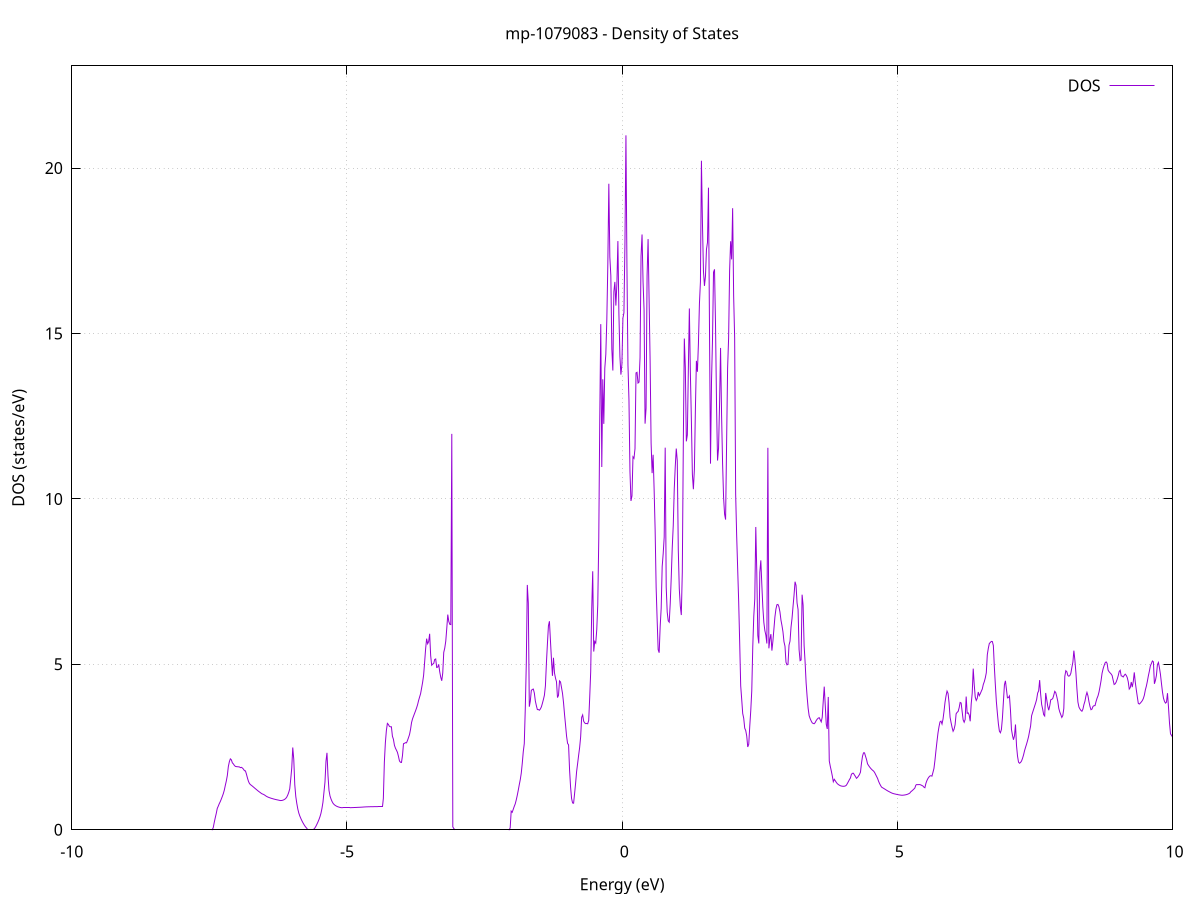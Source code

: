 set title 'mp-1079083 - Density of States'
set xlabel 'Energy (eV)'
set ylabel 'DOS (states/eV)'
set grid
set xrange [-10:10]
set yrange [0:23.088]
set xzeroaxis lt -1
set terminal png size 800,600
set output 'mp-1079083_dos_gnuplot.png'
plot '-' using 1:2 with lines title 'DOS'
-9.112600 0.000000
-9.094300 0.000000
-9.076000 0.000000
-9.057700 0.000000
-9.039500 0.000000
-9.021200 0.000000
-9.002900 0.000000
-8.984600 0.000000
-8.966300 0.000000
-8.948000 0.000000
-8.929700 0.000000
-8.911400 0.000000
-8.893100 0.000000
-8.874800 0.000000
-8.856600 0.000000
-8.838300 0.000000
-8.820000 0.000000
-8.801700 0.000000
-8.783400 0.000000
-8.765100 0.000000
-8.746800 0.000000
-8.728500 0.000000
-8.710200 0.000000
-8.691900 0.000000
-8.673700 0.000000
-8.655400 0.000000
-8.637100 0.000000
-8.618800 0.000000
-8.600500 0.000000
-8.582200 0.000000
-8.563900 0.000000
-8.545600 0.000000
-8.527300 0.000000
-8.509000 0.000000
-8.490700 0.000000
-8.472500 0.000000
-8.454200 0.000000
-8.435900 0.000000
-8.417600 0.000000
-8.399300 0.000000
-8.381000 0.000000
-8.362700 0.000000
-8.344400 0.000000
-8.326100 0.000000
-8.307800 0.000000
-8.289600 0.000000
-8.271300 0.000000
-8.253000 0.000000
-8.234700 0.000000
-8.216400 0.000000
-8.198100 0.000000
-8.179800 0.000000
-8.161500 0.000000
-8.143200 0.000000
-8.124900 0.000000
-8.106700 0.000000
-8.088400 0.000000
-8.070100 0.000000
-8.051800 0.000000
-8.033500 0.000000
-8.015200 0.000000
-7.996900 0.000000
-7.978600 0.000000
-7.960300 0.000000
-7.942000 0.000000
-7.923800 0.000000
-7.905500 0.000000
-7.887200 0.000000
-7.868900 0.000000
-7.850600 0.000000
-7.832300 0.000000
-7.814000 0.000000
-7.795700 0.000000
-7.777400 0.000000
-7.759100 0.000000
-7.740900 0.000000
-7.722600 0.000000
-7.704300 0.000000
-7.686000 0.000000
-7.667700 0.000000
-7.649400 0.000000
-7.631100 0.000000
-7.612800 0.000000
-7.594500 0.000000
-7.576200 0.000000
-7.558000 0.000000
-7.539700 0.000000
-7.521400 0.000000
-7.503100 0.000000
-7.484800 0.000000
-7.466500 0.000000
-7.448200 0.000400
-7.429900 0.064700
-7.411600 0.222700
-7.393300 0.363500
-7.375100 0.492700
-7.356800 0.645400
-7.338500 0.714000
-7.320200 0.789600
-7.301900 0.852500
-7.283600 0.926800
-7.265300 1.006400
-7.247000 1.091000
-7.228700 1.198300
-7.210400 1.341800
-7.192200 1.474800
-7.173900 1.640000
-7.155600 1.908600
-7.137300 2.056100
-7.119000 2.143300
-7.100700 2.115000
-7.082400 2.023000
-7.064100 1.991000
-7.045800 1.944800
-7.027500 1.915800
-7.009300 1.908800
-6.991000 1.906000
-6.972700 1.902800
-6.954400 1.898900
-6.936100 1.877500
-6.917800 1.887200
-6.899500 1.866100
-6.881200 1.833000
-6.862900 1.785900
-6.844600 1.779700
-6.826400 1.679800
-6.808100 1.564500
-6.789800 1.462800
-6.771500 1.397600
-6.753200 1.363200
-6.734900 1.341600
-6.716600 1.316100
-6.698300 1.290900
-6.680000 1.264500
-6.661700 1.238700
-6.643500 1.213700
-6.625200 1.187600
-6.606900 1.163200
-6.588600 1.140400
-6.570300 1.118800
-6.552000 1.093500
-6.533700 1.081000
-6.515400 1.067900
-6.497100 1.050600
-6.478800 1.027900
-6.460600 1.008600
-6.442300 0.992900
-6.424000 0.979800
-6.405700 0.968700
-6.387400 0.958300
-6.369100 0.948600
-6.350800 0.939400
-6.332500 0.930800
-6.314200 0.922500
-6.295900 0.914900
-6.277700 0.908000
-6.259400 0.901700
-6.241100 0.895000
-6.222800 0.887600
-6.204500 0.883100
-6.186200 0.885100
-6.167900 0.892500
-6.149600 0.904200
-6.131300 0.921400
-6.113000 0.945800
-6.094800 0.985100
-6.076500 1.047500
-6.058200 1.130000
-6.039900 1.237000
-6.021600 1.535400
-6.003300 1.869100
-5.985000 2.486200
-5.966700 2.129100
-5.948400 1.362800
-5.930100 1.006500
-5.911900 0.799300
-5.893600 0.630500
-5.875300 0.505100
-5.857000 0.416600
-5.838700 0.343900
-5.820400 0.278100
-5.802100 0.218500
-5.783800 0.165100
-5.765500 0.117100
-5.747200 0.076300
-5.729000 0.043000
-5.710700 0.000000
-5.692400 0.000000
-5.674100 0.000000
-5.655800 0.000000
-5.637500 0.000000
-5.619200 0.000000
-5.600900 0.000000
-5.582600 0.055400
-5.564300 0.106100
-5.546100 0.167800
-5.527800 0.233700
-5.509500 0.307200
-5.491200 0.391100
-5.472900 0.495500
-5.454600 0.642800
-5.436300 0.832100
-5.418000 1.137700
-5.399700 1.439000
-5.381400 2.070700
-5.363200 2.325900
-5.344900 1.639300
-5.326600 1.191800
-5.308300 1.022200
-5.290000 0.930800
-5.271700 0.857400
-5.253400 0.801700
-5.235100 0.766400
-5.216800 0.740600
-5.198500 0.721200
-5.180300 0.705500
-5.162000 0.693400
-5.143700 0.683600
-5.125400 0.674700
-5.107100 0.669200
-5.088800 0.666900
-5.070500 0.666800
-5.052200 0.666800
-5.033900 0.666800
-5.015600 0.666800
-4.997400 0.666800
-4.979100 0.666700
-4.960800 0.666700
-4.942500 0.667400
-4.924200 0.668800
-4.905900 0.669900
-4.887600 0.671100
-4.869300 0.672500
-4.851000 0.673900
-4.832700 0.675200
-4.814400 0.676600
-4.796200 0.678000
-4.777900 0.679500
-4.759600 0.681100
-4.741300 0.682800
-4.723000 0.684600
-4.704700 0.686800
-4.686400 0.689200
-4.668100 0.691000
-4.649800 0.692400
-4.631500 0.693700
-4.613300 0.694900
-4.595000 0.695800
-4.576700 0.696600
-4.558400 0.697200
-4.540100 0.697800
-4.521800 0.698300
-4.503500 0.698700
-4.485200 0.699000
-4.466900 0.699100
-4.448600 0.699200
-4.430400 0.699200
-4.412100 0.699200
-4.393800 0.699000
-4.375500 0.699000
-4.357200 0.699000
-4.338900 0.948300
-4.320600 2.044400
-4.302300 2.629800
-4.284000 3.000200
-4.265700 3.215400
-4.247500 3.184400
-4.229200 3.126400
-4.210900 3.112100
-4.192600 3.112700
-4.174300 2.828500
-4.156000 2.736100
-4.137700 2.554400
-4.119400 2.466700
-4.101100 2.406700
-4.082800 2.338800
-4.064600 2.220400
-4.046300 2.080700
-4.028000 2.040700
-4.009700 2.034200
-3.991400 2.242600
-3.973100 2.601100
-3.954800 2.613800
-3.936500 2.633600
-3.918200 2.627500
-3.899900 2.700800
-3.881700 2.786700
-3.863400 2.877500
-3.845100 3.032600
-3.826800 3.238400
-3.808500 3.353700
-3.790200 3.435800
-3.771900 3.516200
-3.753600 3.596400
-3.735300 3.682600
-3.717000 3.780200
-3.698800 3.905400
-3.680500 4.011400
-3.662200 4.113100
-3.643900 4.282400
-3.625600 4.454100
-3.607300 4.670700
-3.589000 5.062500
-3.570700 5.474000
-3.552400 5.776600
-3.534100 5.623500
-3.515900 5.685400
-3.497600 5.923500
-3.479300 5.265400
-3.461000 4.972500
-3.442700 5.007600
-3.424400 5.023900
-3.406100 5.146800
-3.387800 5.162200
-3.369500 4.905300
-3.351200 4.916400
-3.333000 5.000600
-3.314700 4.776500
-3.296400 4.612700
-3.278100 4.503700
-3.259800 4.735900
-3.241500 5.362000
-3.223200 5.492000
-3.204900 5.700200
-3.186600 6.087300
-3.168300 6.503500
-3.150100 6.298800
-3.131800 6.209800
-3.113500 6.202100
-3.095200 11.966000
-3.076900 0.088800
-3.058600 0.036400
-3.040300 0.007000
-3.022000 0.000000
-3.003700 0.000000
-2.985400 0.000000
-2.967200 0.000000
-2.948900 0.000000
-2.930600 0.000000
-2.912300 0.000000
-2.894000 0.000000
-2.875700 0.000000
-2.857400 0.000000
-2.839100 0.000000
-2.820800 0.000000
-2.802500 0.000000
-2.784300 0.000000
-2.766000 0.000000
-2.747700 0.000000
-2.729400 0.000000
-2.711100 0.000000
-2.692800 0.000000
-2.674500 0.000000
-2.656200 0.000000
-2.637900 0.000000
-2.619600 0.000000
-2.601400 0.000000
-2.583100 0.000000
-2.564800 0.000000
-2.546500 0.000000
-2.528200 0.000000
-2.509900 0.000000
-2.491600 0.000000
-2.473300 0.000000
-2.455000 0.000000
-2.436700 0.000000
-2.418500 0.000000
-2.400200 0.000000
-2.381900 0.000000
-2.363600 0.000000
-2.345300 0.000000
-2.327000 0.000000
-2.308700 0.000000
-2.290400 0.000000
-2.272100 0.000000
-2.253800 0.000000
-2.235600 0.000000
-2.217300 0.000000
-2.199000 0.000000
-2.180700 0.000000
-2.162400 0.000000
-2.144100 0.000000
-2.125800 0.000000
-2.107500 0.000000
-2.089200 0.000000
-2.070900 0.000000
-2.052700 0.000000
-2.034400 0.056900
-2.016100 0.563700
-1.997800 0.527800
-1.979500 0.614600
-1.961200 0.703200
-1.942900 0.781600
-1.924600 0.897600
-1.906300 1.036100
-1.888000 1.190400
-1.869800 1.356400
-1.851500 1.512100
-1.833200 1.708400
-1.814900 2.007700
-1.796600 2.357700
-1.778300 2.603700
-1.760000 3.663400
-1.741700 5.016400
-1.723400 7.400400
-1.705100 6.852500
-1.686900 3.719500
-1.668600 3.890100
-1.650300 4.211500
-1.632000 4.241800
-1.613700 4.253000
-1.595400 4.131500
-1.577100 3.891300
-1.558800 3.752100
-1.540500 3.632900
-1.522200 3.632600
-1.504000 3.612900
-1.485700 3.651600
-1.467400 3.715300
-1.449100 3.820200
-1.430800 3.937000
-1.412500 4.066300
-1.394200 4.350700
-1.375900 5.046400
-1.357600 5.628000
-1.339300 6.164800
-1.321100 6.302900
-1.302800 5.717400
-1.284500 5.149500
-1.266200 4.651800
-1.247900 5.198000
-1.229600 4.742600
-1.211300 4.585900
-1.193000 4.474800
-1.174700 3.995100
-1.156400 4.064300
-1.138100 4.500100
-1.119900 4.468100
-1.101600 4.296400
-1.083300 4.119200
-1.065000 3.839800
-1.046700 3.484900
-1.028400 3.165700
-1.010100 2.833800
-0.991800 2.612900
-0.973500 2.565300
-0.955200 1.806100
-0.937000 1.291700
-0.918700 0.945100
-0.900400 0.810100
-0.882100 0.802800
-0.863800 1.099400
-0.845500 1.407800
-0.827200 1.760900
-0.808900 2.003300
-0.790600 2.251700
-0.772300 2.488000
-0.754100 2.806100
-0.735800 3.397800
-0.717500 3.470700
-0.699200 3.280100
-0.680900 3.230200
-0.662600 3.207800
-0.644300 3.212600
-0.626000 3.204100
-0.607700 3.305200
-0.589400 4.000800
-0.571200 4.780300
-0.552900 6.668000
-0.534600 7.813800
-0.516300 5.386600
-0.498000 5.690300
-0.479700 5.642500
-0.461400 6.046200
-0.443100 6.792200
-0.424800 8.790300
-0.406500 12.447200
-0.388300 15.282200
-0.370000 10.964800
-0.351700 13.616700
-0.333400 12.269100
-0.315100 13.948100
-0.296800 14.366900
-0.278500 15.413100
-0.260200 17.081800
-0.241900 19.525400
-0.223600 17.314300
-0.205400 16.742600
-0.187100 14.522400
-0.168800 13.879900
-0.150500 16.262800
-0.132200 16.558400
-0.113900 15.843600
-0.095600 16.492800
-0.077300 17.793200
-0.059000 15.608100
-0.040700 14.310300
-0.022500 13.755900
-0.004200 14.069000
0.014100 15.466500
0.032400 15.626000
0.050700 17.710100
0.069000 20.989500
0.087300 16.987400
0.105600 14.053500
0.123900 12.991700
0.142200 10.825900
0.160400 9.938800
0.178700 10.094000
0.197000 11.272100
0.215300 11.227300
0.233600 11.517500
0.251900 13.808300
0.270200 13.826300
0.288500 13.501600
0.306800 13.530500
0.325100 14.265100
0.343300 17.333800
0.361600 17.992300
0.379900 16.564600
0.398200 15.718600
0.416500 12.274100
0.434800 12.740400
0.453100 16.749300
0.471400 17.853400
0.489700 16.037300
0.508000 14.192900
0.526200 11.688300
0.544500 10.779200
0.562800 11.335200
0.581100 10.280600
0.599400 9.066900
0.617700 7.321200
0.636000 6.342000
0.654300 5.445700
0.672600 5.351700
0.690900 6.136200
0.709100 6.690500
0.727400 7.953500
0.745700 8.341500
0.764000 8.843700
0.782300 11.547900
0.800600 7.334400
0.818900 6.579200
0.837200 6.314000
0.855500 6.274600
0.873800 6.840200
0.892000 7.621400
0.910300 8.521800
0.928600 9.193900
0.946900 10.304400
0.965200 10.985100
0.983500 11.522300
1.001800 11.151800
1.020100 8.460800
1.038400 7.280000
1.056700 6.758800
1.074900 6.490000
1.093200 7.792100
1.111500 11.685100
1.129800 14.847600
1.148100 13.966700
1.166400 11.739400
1.184700 11.931900
1.203000 13.918000
1.221300 15.756300
1.239600 13.810900
1.257800 12.405500
1.276100 10.744800
1.294400 10.292900
1.312700 10.893900
1.331000 12.709700
1.349300 14.173300
1.367600 13.842100
1.385900 14.684400
1.404200 15.899900
1.422500 16.561700
1.440700 20.221500
1.459000 18.346500
1.477300 16.890000
1.495600 16.439100
1.513900 16.730600
1.532200 17.544000
1.550500 17.748900
1.568800 19.407300
1.587100 15.180600
1.605400 11.064500
1.623600 13.548600
1.641900 14.812400
1.660200 16.850200
1.678500 16.938300
1.696800 15.249600
1.715100 12.835400
1.733400 11.159500
1.751700 11.534400
1.770000 12.850000
1.788300 14.563600
1.806500 12.551400
1.824800 11.084800
1.843100 10.040800
1.861400 9.536100
1.879700 9.374900
1.898000 11.684000
1.916300 13.951300
1.934600 14.866300
1.952900 16.911900
1.971200 17.787400
1.989400 17.239200
2.007700 18.785800
2.026000 16.133000
2.044300 14.869300
2.062600 10.134100
2.080900 8.889100
2.099200 7.887800
2.117500 6.890800
2.135800 5.661900
2.154100 4.350600
2.172300 3.942600
2.190600 3.514600
2.208900 3.371200
2.227200 3.071500
2.245500 3.000000
2.263800 2.832800
2.282100 2.503100
2.300400 2.585000
2.318700 3.127800
2.337000 3.603500
2.355200 4.199900
2.373500 5.534000
2.391800 6.453200
2.410100 6.980100
2.428400 9.151800
2.446700 7.765500
2.465000 5.875500
2.483300 5.631800
2.501600 7.782800
2.519900 8.142900
2.538200 7.400100
2.556400 6.726700
2.574700 6.266400
2.593000 6.020800
2.611300 5.882600
2.629600 5.630400
2.647900 11.544700
2.666200 5.484100
2.684500 5.760700
2.702800 5.913400
2.721100 5.415400
2.739300 5.702200
2.757600 6.066600
2.775900 6.433100
2.794200 6.669400
2.812500 6.802400
2.830800 6.811000
2.849100 6.737400
2.867400 6.582300
2.885700 6.335500
2.904000 6.172600
2.922200 5.981900
2.940500 5.682400
2.958800 5.547700
2.977100 5.062300
2.995400 4.984600
3.013700 5.006200
3.032000 5.580400
3.050300 5.701900
3.068600 6.124400
3.086900 6.390300
3.105100 6.751100
3.123400 7.090400
3.141700 7.497200
3.160000 7.385600
3.178300 6.855000
3.196600 6.656400
3.214900 5.447800
3.233200 5.111100
3.251500 5.132000
3.269800 7.105500
3.288000 6.790800
3.306300 5.572300
3.324600 5.061600
3.342900 4.439000
3.361200 4.022300
3.379500 3.671800
3.397800 3.446700
3.416100 3.359800
3.434400 3.290200
3.452700 3.234400
3.470900 3.212600
3.489200 3.205200
3.507500 3.239500
3.525800 3.299400
3.544100 3.342700
3.562400 3.373300
3.580700 3.388400
3.599000 3.323800
3.617300 3.261200
3.635600 3.403200
3.653800 3.880800
3.672100 4.327100
3.690400 3.768600
3.708700 3.188000
3.727000 3.046800
3.745300 4.014400
3.763600 2.078600
3.781900 1.918800
3.800200 1.780400
3.818500 1.627400
3.836700 1.452900
3.855000 1.525100
3.873300 1.480000
3.891600 1.432100
3.909900 1.393200
3.928200 1.368300
3.946500 1.347500
3.964800 1.331800
3.983100 1.322200
4.001400 1.316000
4.019600 1.314100
4.037900 1.316600
4.056200 1.324900
4.074500 1.347500
4.092800 1.400200
4.111100 1.457100
4.129400 1.515500
4.147700 1.565800
4.166000 1.676800
4.184300 1.706700
4.202500 1.708200
4.220800 1.656900
4.239100 1.611900
4.257400 1.555000
4.275700 1.581600
4.294000 1.623800
4.312300 1.670200
4.330600 1.743500
4.348900 2.012200
4.367200 2.221100
4.385400 2.324800
4.403700 2.325900
4.422000 2.222900
4.440300 2.126800
4.458600 1.994100
4.476900 1.944600
4.495200 1.900400
4.513500 1.861800
4.531800 1.828000
4.550100 1.799200
4.568300 1.774900
4.586600 1.733600
4.604900 1.673600
4.623200 1.612600
4.641500 1.551900
4.659800 1.463900
4.678100 1.395600
4.696400 1.336500
4.714700 1.288300
4.733000 1.269600
4.751200 1.251600
4.769500 1.232800
4.787800 1.213500
4.806100 1.193800
4.824400 1.175600
4.842700 1.159300
4.861000 1.143000
4.879300 1.126800
4.897600 1.112400
4.915900 1.100000
4.934100 1.090600
4.952400 1.083300
4.970700 1.076600
4.989000 1.069500
5.007300 1.063100
5.025600 1.057200
5.043900 1.052000
5.062200 1.047600
5.080500 1.044300
5.098800 1.044700
5.117000 1.047900
5.135300 1.052300
5.153600 1.057900
5.171900 1.065800
5.190200 1.076700
5.208500 1.091100
5.226800 1.108800
5.245100 1.148400
5.263400 1.173200
5.281700 1.200200
5.299900 1.229300
5.318200 1.260500
5.336500 1.349500
5.354800 1.368400
5.373100 1.361800
5.391400 1.366800
5.409700 1.364900
5.428000 1.355500
5.446300 1.339100
5.464600 1.323600
5.482800 1.288900
5.501100 1.270400
5.519400 1.402900
5.537700 1.486900
5.556000 1.549200
5.574300 1.594100
5.592600 1.625600
5.610900 1.634400
5.629200 1.621300
5.647500 1.734400
5.665700 1.853600
5.684000 2.102600
5.702300 2.396200
5.720600 2.670500
5.738900 2.926600
5.757200 3.114300
5.775500 3.261300
5.793800 3.283400
5.812100 3.196100
5.830400 3.346500
5.848600 3.582300
5.866900 3.856600
5.885200 4.048000
5.903500 4.190800
5.921800 4.121900
5.940100 3.841300
5.958400 3.403900
5.976700 3.239500
5.995000 3.094400
6.013300 2.977400
6.031600 3.040500
6.049800 3.173600
6.068100 3.503200
6.086400 3.549000
6.104700 3.575800
6.123000 3.685400
6.141300 3.848700
6.159600 3.831600
6.177900 3.573300
6.196200 3.322300
6.214500 3.250000
6.232700 3.334900
6.251000 4.026200
6.269300 3.520300
6.287600 3.533400
6.305900 3.466000
6.324200 3.279100
6.342500 3.808100
6.360800 4.126200
6.379100 4.870900
6.397400 4.390700
6.415600 4.010100
6.433900 3.909300
6.452200 3.972100
6.470500 4.163600
6.488800 4.051600
6.507100 4.111900
6.525400 4.185100
6.543700 4.252500
6.562000 4.391000
6.580300 4.475400
6.598500 4.590600
6.616800 4.745400
6.635100 5.290400
6.653400 5.485600
6.671700 5.630500
6.690000 5.661600
6.708300 5.693200
6.726600 5.689700
6.744900 5.568400
6.763200 4.917800
6.781400 4.374300
6.799700 3.873400
6.818000 3.520800
6.836300 3.202700
6.854600 2.982300
6.872900 2.932200
6.891200 3.029000
6.909500 3.372800
6.927800 3.878600
6.946100 4.383900
6.964300 4.502000
6.982600 4.247600
7.000900 3.986400
7.019200 3.995400
7.037500 4.045200
7.055800 3.614800
7.074100 3.031200
7.092400 2.854600
7.110700 2.720200
7.129000 2.839400
7.147200 3.182000
7.165500 2.547500
7.183800 2.230100
7.202100 2.044700
7.220400 2.010600
7.238700 2.033700
7.257000 2.077900
7.275300 2.159000
7.293600 2.262700
7.311900 2.390600
7.330100 2.493100
7.348400 2.590000
7.366700 2.697700
7.385000 2.817000
7.403300 2.980400
7.421600 3.133800
7.439900 3.447400
7.458200 3.545800
7.476500 3.640400
7.494800 3.735900
7.513000 3.830100
7.531300 3.937600
7.549600 4.129800
7.567900 4.200400
7.586200 4.523400
7.604500 4.093000
7.622800 3.784700
7.641100 3.644700
7.659400 3.477900
7.677700 3.438700
7.695900 4.135100
7.714200 3.942900
7.732500 3.741900
7.750800 3.613300
7.769100 3.740900
7.787400 3.927500
7.805700 3.941500
7.824000 3.966000
7.842300 4.066300
7.860600 4.184400
7.878800 4.145900
7.897100 4.026000
7.915400 3.885600
7.933700 3.669400
7.952000 3.559300
7.970300 3.479200
7.988600 3.395100
8.006900 3.450800
8.025200 3.664000
8.043500 4.639600
8.061700 4.807500
8.080000 4.775800
8.098300 4.662500
8.116600 4.641000
8.134900 4.661500
8.153200 4.730600
8.171500 4.905300
8.189800 5.064900
8.208100 5.413600
8.226400 5.126600
8.244600 4.754100
8.262900 4.267100
8.281200 3.862600
8.299500 3.710900
8.317800 3.651200
8.336100 3.607700
8.354400 3.582300
8.372700 3.647400
8.391000 3.786500
8.409300 3.885900
8.427500 4.048500
8.445800 4.151300
8.464100 4.047700
8.482400 3.867700
8.500700 3.728300
8.519000 3.628500
8.537300 3.647300
8.555600 3.729300
8.573900 3.750600
8.592200 3.752100
8.610400 3.871800
8.628700 3.974400
8.647000 4.049800
8.665300 4.168000
8.683600 4.332800
8.701900 4.506700
8.720200 4.729000
8.738500 4.860800
8.756800 4.960300
8.775100 5.043400
8.793300 5.074200
8.811600 5.032100
8.829900 4.824400
8.848200 4.775300
8.866500 4.741400
8.884800 4.708700
8.903100 4.661700
8.921400 4.523000
8.939700 4.391400
8.958000 4.410600
8.976200 4.463400
8.994500 4.547000
9.012800 4.649800
9.031100 4.782100
9.049400 4.821600
9.067700 4.653300
9.086000 4.642500
9.104300 4.617800
9.122600 4.666100
9.140900 4.702800
9.159100 4.668600
9.177400 4.602900
9.195700 4.474800
9.214000 4.253200
9.232300 4.295800
9.250600 4.466100
9.268900 4.312400
9.287200 4.477900
9.305500 4.756700
9.323800 4.458600
9.342000 4.232300
9.360300 4.022200
9.378600 3.820500
9.396900 3.799900
9.415200 3.827200
9.433500 3.864000
9.451800 3.904300
9.470100 3.967100
9.488400 4.065700
9.506700 4.226800
9.524900 4.340800
9.543200 4.486100
9.561500 4.652400
9.579800 4.795000
9.598100 4.956600
9.616400 5.024200
9.634700 5.102100
9.653000 5.074800
9.671300 4.411800
9.689600 4.510900
9.707900 4.665000
9.726100 4.992000
9.744400 5.057000
9.762700 4.896200
9.781000 4.698300
9.799300 4.425300
9.817600 4.169200
9.835900 3.978500
9.854200 3.883000
9.872500 3.828500
9.890800 3.856600
9.909000 4.128300
9.927300 3.705400
9.945600 3.223800
9.963900 2.897800
9.982200 2.855400
10.000500 2.802600
10.018800 2.817000
10.037100 2.779100
10.055400 2.739300
10.073700 2.748800
10.091900 2.832900
10.110200 2.966000
10.128500 3.126300
10.146800 3.243400
10.165100 3.837600
10.183400 4.097700
10.201700 4.332800
10.220000 4.895900
10.238300 5.535700
10.256600 5.600600
10.274800 5.539900
10.293100 4.629700
10.311400 4.655800
10.329700 4.751100
10.348000 4.839500
10.366300 4.949800
10.384600 4.954100
10.402900 5.041900
10.421200 5.027100
10.439500 5.058000
10.457700 5.266600
10.476000 5.556400
10.494300 6.162800
10.512600 5.089900
10.530900 4.667700
10.549200 4.172100
10.567500 3.789300
10.585800 3.442900
10.604100 3.174000
10.622400 2.872300
10.640600 2.319400
10.658900 2.281600
10.677200 2.246300
10.695500 2.218400
10.713800 2.202500
10.732100 2.247300
10.750400 2.289500
10.768700 2.304200
10.787000 3.159100
10.805300 2.937300
10.823500 3.013600
10.841800 3.137700
10.860100 3.237300
10.878400 3.181100
10.896700 3.129500
10.915000 2.955700
10.933300 2.798500
10.951600 2.788900
10.969900 2.813900
10.988200 2.847100
11.006400 2.876800
11.024700 2.925900
11.043000 2.858100
11.061300 2.779500
11.079600 2.726000
11.097900 2.679100
11.116200 2.629500
11.134500 2.587600
11.152800 2.545200
11.171100 2.501800
11.189300 2.458000
11.207600 2.414600
11.225900 2.362500
11.244200 2.302600
11.262500 2.297200
11.280800 2.290800
11.299100 2.287700
11.317400 2.287800
11.335700 2.280900
11.354000 2.282200
11.372200 2.295500
11.390500 2.317800
11.408800 2.336100
11.427100 2.545100
11.445400 2.867100
11.463700 2.940400
11.482000 3.010600
11.500300 2.929900
11.518600 2.884400
11.536900 2.706700
11.555100 2.565200
11.573400 2.492500
11.591700 2.381900
11.610000 2.248000
11.628300 2.207500
11.646600 2.255200
11.664900 2.666800
11.683200 3.132800
11.701500 3.168400
11.719800 3.246000
11.738000 3.619500
11.756300 3.832000
11.774600 4.083100
11.792900 4.443700
11.811200 4.546200
11.829500 4.571600
11.847800 4.361400
11.866100 4.363300
11.884400 4.404300
11.902700 4.489700
11.920900 4.583100
11.939200 4.836100
11.957500 5.039000
11.975800 5.290800
11.994100 5.538600
12.012400 5.915000
12.030700 4.794500
12.049000 4.623200
12.067300 4.930000
12.085600 5.589000
12.103800 6.278700
12.122100 6.281100
12.140400 6.310800
12.158700 6.235900
12.177000 6.054600
12.195300 5.562100
12.213600 4.996300
12.231900 4.450700
12.250200 3.882400
12.268500 3.634600
12.286700 3.276500
12.305000 3.205800
12.323300 3.201300
12.341600 3.246500
12.359900 3.339600
12.378200 3.670700
12.396500 3.066700
12.414800 2.800600
12.433100 2.733000
12.451400 3.162200
12.469600 3.791700
12.487900 5.367000
12.506200 6.049000
12.524500 6.026300
12.542800 5.964200
12.561100 6.082500
12.579400 6.254600
12.597700 5.543500
12.616000 5.037500
12.634300 4.537900
12.652500 4.028600
12.670800 3.563800
12.689100 3.439200
12.707400 3.063400
12.725700 3.285100
12.744000 3.255300
12.762300 3.307200
12.780600 3.536200
12.798900 3.629700
12.817200 3.765800
12.835400 4.134500
12.853700 4.787500
12.872000 5.326600
12.890300 5.592200
12.908600 5.594100
12.926900 5.552300
12.945200 5.611600
12.963500 5.511000
12.981800 5.304800
13.000100 5.238300
13.018300 5.172900
13.036600 5.186200
13.054900 5.172100
13.073200 5.153500
13.091500 5.061900
13.109800 5.094000
13.128100 5.148100
13.146400 5.157000
13.164700 5.511900
13.183000 5.449000
13.201200 5.189800
13.219500 4.553300
13.237800 4.302900
13.256100 4.248700
13.274400 6.034000
13.292700 4.131300
13.311000 3.964600
13.329300 4.045500
13.347600 4.153600
13.365900 4.308300
13.384200 4.425000
13.402400 4.131500
13.420700 3.990100
13.439000 3.931100
13.457300 3.961500
13.475600 4.030200
13.493900 4.173200
13.512200 4.505600
13.530500 5.044300
13.548800 5.494400
13.567100 6.188400
13.585300 5.913800
13.603600 5.762600
13.621900 5.546100
13.640200 5.427900
13.658500 5.281800
13.676800 4.858400
13.695100 4.586500
13.713400 4.446200
13.731700 4.407500
13.750000 4.399200
13.768200 4.444300
13.786500 4.896800
13.804800 5.190000
13.823100 5.466800
13.841400 5.192700
13.859700 4.913800
13.878000 4.782200
13.896300 4.765500
13.914600 4.767900
13.932900 4.793100
13.951100 4.482400
13.969400 4.474600
13.987700 4.414700
14.006000 4.343000
14.024300 4.288400
14.042600 4.258800
14.060900 4.222700
14.079200 4.157800
14.097500 4.062100
14.115800 4.081000
14.134000 4.138800
14.152300 4.062500
14.170600 3.892300
14.188900 3.876000
14.207200 3.916400
14.225500 3.937000
14.243800 3.879100
14.262100 3.924600
14.280400 4.011000
14.298700 4.230500
14.316900 4.416600
14.335200 4.533100
14.353500 4.653500
14.371800 4.762100
14.390100 4.862000
14.408400 4.993600
14.426700 5.164500
14.445000 5.526400
14.463300 5.527900
14.481600 5.501800
14.499800 5.439900
14.518100 5.462300
14.536400 5.597700
14.554700 5.672400
14.573000 5.393700
14.591300 5.051700
14.609600 4.688600
14.627900 4.284900
14.646200 4.210300
14.664500 4.385800
14.682700 5.510300
14.701000 6.181000
14.719300 5.865400
14.737600 5.835500
14.755900 6.049200
14.774200 6.532800
14.792500 6.672100
14.810800 6.463000
14.829100 6.182300
14.847400 5.897800
14.865600 5.683300
14.883900 5.560700
14.902200 5.236200
14.920500 4.834700
14.938800 4.616300
14.957100 4.530200
14.975400 4.600000
14.993700 4.585800
15.012000 4.752800
15.030300 4.744200
15.048500 4.857600
15.066800 5.055400
15.085100 5.222600
15.103400 5.775200
15.121700 5.577700
15.140000 5.579800
15.158300 5.666400
15.176600 6.096100
15.194900 6.449100
15.213200 6.822100
15.231400 7.080200
15.249700 7.238600
15.268000 7.454400
15.286300 6.911600
15.304600 6.658700
15.322900 6.581900
15.341200 6.635400
15.359500 6.517900
15.377800 6.343300
15.396100 6.178100
15.414300 6.149900
15.432600 6.776300
15.450900 6.257400
15.469200 6.341400
15.487500 6.437400
15.505800 6.427900
15.524100 6.520000
15.542400 6.746600
15.560700 6.401800
15.579000 6.364600
15.597200 6.377100
15.615500 6.268200
15.633800 6.110400
15.652100 5.914600
15.670400 5.603200
15.688700 5.340200
15.707000 5.261600
15.725300 5.348600
15.743600 5.513000
15.761900 5.820300
15.780100 6.083000
15.798400 6.143700
15.816700 6.059200
15.835000 5.952900
15.853300 5.925800
15.871600 5.939600
15.889900 6.024400
15.908200 5.977800
15.926500 6.133500
15.944800 6.386700
15.963000 6.318300
15.981300 6.331500
15.999600 6.382900
16.017900 6.368300
16.036200 6.090800
16.054500 5.817600
16.072800 5.801100
16.091100 5.784700
16.109400 5.764400
16.127700 5.716300
16.145900 5.644400
16.164200 5.554300
16.182500 5.446000
16.200800 5.281900
16.219100 5.105100
16.237400 4.915600
16.255700 4.720000
16.274000 4.666500
16.292300 4.684000
16.310600 4.758100
16.328800 4.498400
16.347100 3.966900
16.365400 3.912600
16.383700 4.054200
16.402000 4.250000
16.420300 4.588700
16.438600 5.280800
16.456900 5.465800
16.475200 5.804200
16.493500 5.953200
16.511700 5.661000
16.530000 5.841500
16.548300 5.830500
16.566600 5.674300
16.584900 5.226600
16.603200 4.922300
16.621500 4.741900
16.639800 4.545000
16.658100 4.375900
16.676400 4.289100
16.694600 4.260600
16.712900 4.443600
16.731200 4.656300
16.749500 4.885700
16.767800 5.117300
16.786100 5.337500
16.804400 5.608000
16.822700 6.077700
16.841000 6.665500
16.859300 6.887600
16.877500 7.000600
16.895800 6.795800
16.914100 6.412100
16.932400 5.960000
16.950700 6.124400
16.969000 5.189400
16.987300 4.555500
17.005600 4.137200
17.023900 3.923100
17.042200 3.943200
17.060500 4.209000
17.078700 4.593400
17.097000 5.040500
17.115300 5.577500
17.133600 6.017700
17.151900 6.646500
17.170200 7.300400
17.188500 6.804400
17.206800 6.610800
17.225100 6.523200
17.243400 6.420200
17.261600 6.189500
17.279900 6.130900
17.298200 6.163400
17.316500 6.148000
17.334800 6.182900
17.353100 6.432300
17.371400 6.163500
17.389700 5.816800
17.408000 5.680800
17.426300 5.535800
17.444500 5.409100
17.462800 5.301500
17.481100 5.187300
17.499400 5.085200
17.517700 5.013200
17.536000 4.919500
17.554300 4.880800
17.572600 4.713300
17.590900 4.776000
17.609200 4.253800
17.627400 3.971800
17.645700 3.812100
17.664000 3.695200
17.682300 3.637900
17.700600 3.556700
17.718900 3.538600
17.737200 3.532800
17.755500 3.540500
17.773800 3.565400
17.792100 3.711000
17.810300 3.739500
17.828600 3.915600
17.846900 4.177000
17.865200 4.362700
17.883500 4.401600
17.901800 4.463800
17.920100 4.457000
17.938400 4.423500
17.956700 4.391300
17.975000 4.388000
17.993200 4.409700
18.011500 4.431400
18.029800 4.429900
18.048100 4.517100
18.066400 4.604600
18.084700 4.771600
18.103000 5.194600
18.121300 5.502700
18.139600 5.738200
18.157900 5.742400
18.176100 5.381800
18.194400 5.169700
18.212700 5.883900
18.231000 5.333400
18.249300 5.034400
18.267600 4.905100
18.285900 4.760700
18.304200 4.532200
18.322500 4.353000
18.340800 4.183600
18.359000 4.046400
18.377300 4.049000
18.395600 4.081800
18.413900 4.123000
18.432200 4.311300
18.450500 4.440400
18.468800 4.570500
18.487100 4.700600
18.505400 4.828600
18.523700 4.961000
18.541900 5.486400
18.560200 5.538900
18.578500 5.374600
18.596800 5.289400
18.615100 5.218800
18.633400 5.079800
18.651700 4.906200
18.670000 4.737400
18.688300 4.702400
18.706600 4.682300
18.724800 4.323600
18.743100 4.010200
18.761400 3.744600
18.779700 3.639000
18.798000 3.571700
18.816300 3.532500
18.834600 3.450200
18.852900 3.431800
18.871200 3.468100
18.889500 3.504500
18.907700 3.558300
18.926000 3.601500
18.944300 3.726100
18.962600 3.962900
18.980900 4.069000
18.999200 4.196700
19.017500 4.341000
19.035800 4.795300
19.054100 5.021400
19.072400 5.301100
19.090600 5.417200
19.108900 5.439200
19.127200 5.323800
19.145500 5.123200
19.163800 4.590000
19.182100 4.467900
19.200400 4.444300
19.218700 4.351100
19.237000 4.233100
19.255300 4.083700
19.273500 4.070700
19.291800 4.077900
19.310100 4.192600
19.328400 4.336300
19.346700 4.622100
19.365000 5.433100
19.383300 6.425700
19.401600 7.681200
19.419900 7.965700
19.438200 8.096800
19.456400 8.352600
19.474700 6.335000
19.493000 5.482800
19.511300 5.561000
19.529600 5.657500
19.547900 5.647200
19.566200 5.300700
19.584500 4.975900
19.602800 4.724600
19.621100 4.709300
19.639300 4.757800
19.657600 4.834500
19.675900 4.940900
19.694200 4.955600
19.712500 4.905300
19.730800 4.851200
19.749100 4.803600
19.767400 4.743900
19.785700 4.784300
19.804000 4.830500
19.822200 4.839200
19.840500 4.958500
19.858800 5.220800
19.877100 5.357400
19.895400 5.468300
19.913700 5.550600
19.932000 5.666500
19.950300 5.801400
19.968600 5.822400
19.986900 5.583600
20.005100 5.311100
20.023400 5.102300
20.041700 4.983700
20.060000 4.904400
20.078300 4.879100
20.096600 4.828600
20.114900 4.789500
20.133200 4.830900
20.151500 4.809600
20.169800 5.028900
20.188000 5.468900
20.206300 5.739500
20.224600 5.935000
20.242900 6.056700
20.261200 6.047600
20.279500 5.903900
20.297800 5.799200
20.316100 5.733600
20.334400 5.669900
20.352700 5.663400
20.370900 5.778200
20.389200 5.854100
20.407500 5.850700
20.425800 5.873100
20.444100 5.835000
20.462400 5.801400
20.480700 5.993500
20.499000 5.815300
20.517300 5.721800
20.535600 5.594700
20.553800 5.408300
20.572100 5.313800
20.590400 5.216600
20.608700 5.164400
20.627000 5.230000
20.645300 5.222600
20.663600 5.265900
20.681900 5.303800
20.700200 5.342500
20.718500 5.393100
20.736800 5.627300
20.755000 5.747700
20.773300 5.519800
20.791600 4.755900
20.809900 4.656200
20.828200 4.648000
20.846500 4.668000
20.864800 4.700700
20.883100 4.906400
20.901400 4.937300
20.919700 4.906000
20.937900 4.836600
20.956200 4.909500
20.974500 5.003400
20.992800 5.093500
21.011100 5.203800
21.029400 5.402900
21.047700 5.446000
21.066000 5.381100
21.084300 5.299500
21.102600 5.270100
21.120800 5.231900
21.139100 5.188100
21.157400 5.070000
21.175700 4.816200
21.194000 4.709900
21.212300 4.743100
21.230600 5.169100
21.248900 5.089900
21.267200 4.921300
21.285500 4.665300
21.303700 4.411400
21.322000 4.238700
21.340300 4.212800
21.358600 4.198800
21.376900 4.194900
21.395200 4.198700
21.413500 4.244700
21.431800 4.290200
21.450100 4.338100
21.468400 4.416900
21.486600 4.419400
21.504900 4.922100
21.523200 4.852200
21.541500 5.281300
21.559800 5.471500
21.578100 5.632100
21.596400 5.743300
21.614700 5.759900
21.633000 5.723800
21.651300 5.659200
21.669500 5.715700
21.687800 5.762700
21.706100 5.647100
21.724400 5.361300
21.742700 4.789800
21.761000 4.318600
21.779300 4.283100
21.797600 4.360300
21.815900 4.730200
21.834200 5.379800
21.852400 6.484900
21.870700 6.972500
21.889000 7.672200
21.907300 6.241300
21.925600 5.773200
21.943900 5.629500
21.962200 5.600000
21.980500 5.673200
21.998800 5.611000
22.017100 5.727600
22.035300 5.788100
22.053600 6.351500
22.071900 6.294500
22.090200 6.239800
22.108500 6.393300
22.126800 5.552900
22.145100 5.139400
22.163400 4.958700
22.181700 4.996700
22.200000 5.177600
22.218200 5.598600
22.236500 5.949600
22.254800 6.176200
22.273100 6.377900
22.291400 6.500000
22.309700 6.405600
22.328000 6.234400
22.346300 6.090200
22.364600 6.061700
22.382900 5.975400
22.401100 5.830800
22.419400 5.665900
22.437700 5.515500
22.456000 5.381600
22.474300 5.565300
22.492600 5.791100
22.510900 6.107700
22.529200 6.675200
22.547500 6.694000
22.565800 6.938200
22.584000 7.133400
22.602300 7.133000
22.620600 7.859200
22.638900 6.721500
22.657200 6.351200
22.675500 6.111600
22.693800 5.850300
22.712100 6.040200
22.730400 6.046200
22.748700 6.229300
22.766900 6.242200
22.785200 6.343700
22.803500 6.415400
22.821800 6.389700
22.840100 6.564800
22.858400 6.185700
22.876700 5.816600
22.895000 5.560600
22.913300 5.293600
22.931600 4.914800
22.949800 4.904000
22.968100 5.150900
22.986400 5.153500
23.004700 5.078900
23.023000 4.946900
23.041300 4.913700
23.059600 5.094300
23.077900 5.268200
23.096200 5.401000
23.114500 5.518700
23.132700 5.345400
23.151000 5.251400
23.169300 5.175300
23.187600 4.801300
23.205900 4.432600
23.224200 4.223600
23.242500 4.186800
23.260800 4.247400
23.279100 4.090000
23.297400 4.327500
23.315600 4.667400
23.333900 5.810900
23.352200 6.134500
23.370500 6.368600
23.388800 6.555500
23.407100 6.688100
23.425400 6.756000
23.443700 6.798600
23.462000 6.657400
23.480300 7.093400
23.498500 6.339200
23.516800 6.160600
23.535100 5.959800
23.553400 5.815400
23.571700 5.727500
23.590000 5.725900
23.608300 5.801000
23.626600 5.778800
23.644900 5.802300
23.663200 5.928500
23.681400 6.073200
23.699700 6.219900
23.718000 6.344400
23.736300 7.116300
23.754600 6.673400
23.772900 6.430700
23.791200 5.693000
23.809500 5.695400
23.827800 5.641600
23.846100 5.687500
23.864300 5.672300
23.882600 5.907500
23.900900 5.979400
23.919200 6.278400
23.937500 6.772200
23.955800 6.291400
23.974100 5.812500
23.992400 5.617600
24.010700 5.429800
24.029000 5.473000
24.047200 5.527100
24.065500 5.615700
24.083800 5.715800
24.102100 5.927800
24.120400 7.203900
24.138700 6.430300
24.157000 6.800900
24.175300 6.662000
24.193600 6.375700
24.211900 5.870400
24.230100 5.580000
24.248400 5.498200
24.266700 5.398500
24.285000 5.214700
24.303300 5.048600
24.321600 4.941500
24.339900 4.972500
24.358200 5.412500
24.376500 5.811100
24.394800 5.308800
24.413100 5.068500
24.431300 4.964600
24.449600 4.673700
24.467900 4.585200
24.486200 4.603900
24.504500 4.764500
24.522800 4.457700
24.541100 4.348200
24.559400 4.471500
24.577700 4.440200
24.596000 4.482500
24.614200 4.506600
24.632500 4.593200
24.650800 4.817700
24.669100 4.993100
24.687400 5.238200
24.705700 5.482700
24.724000 5.702200
24.742300 5.676900
24.760600 5.595600
24.778900 5.493600
24.797100 5.476700
24.815400 5.727300
24.833700 5.900500
24.852000 6.049600
24.870300 6.064800
24.888600 6.150300
24.906900 5.951000
24.925200 5.783100
24.943500 5.189400
24.961800 5.132600
24.980000 5.216100
24.998300 5.376200
25.016600 5.573000
25.034900 5.793700
25.053200 6.107000
25.071500 6.493700
25.089800 7.133200
25.108100 7.353000
25.126400 7.533300
25.144700 7.669100
25.162900 8.062100
25.181200 8.588000
25.199500 9.648700
25.217800 11.242000
25.236100 11.579500
25.254400 12.581400
25.272700 25.990300
25.291000 39.351900
25.309300 29.316900
25.327600 31.203500
25.345800 33.921200
25.364100 25.053600
25.382400 20.264900
25.400700 17.753000
25.419000 17.352500
25.437300 18.507600
25.455600 18.709900
25.473900 18.293200
25.492200 19.491200
25.510500 20.434900
25.528700 19.019000
25.547000 18.032200
25.565300 16.217700
25.583600 12.126800
25.601900 7.974000
25.620200 5.264500
25.638500 3.198600
25.656800 1.558700
25.675100 0.987900
25.693400 0.629300
25.711600 0.370900
25.729900 0.219100
25.748200 0.119900
25.766500 0.043500
25.784800 0.005800
25.803100 0.000000
25.821400 0.000000
25.839700 0.000000
25.858000 0.000000
25.876300 0.000000
25.894500 0.000000
25.912800 0.000000
25.931100 0.000000
25.949400 0.000000
25.967700 0.000000
25.986000 0.000000
26.004300 0.000000
26.022600 0.000000
26.040900 0.000000
26.059200 0.000000
26.077400 0.000000
26.095700 0.000000
26.114000 0.000000
26.132300 0.000000
26.150600 0.000000
26.168900 0.000000
26.187200 0.000000
26.205500 0.000000
26.223800 0.000000
26.242100 0.000000
26.260300 0.000000
26.278600 0.000000
26.296900 0.000000
26.315200 0.000000
26.333500 0.000000
26.351800 0.000000
26.370100 0.000000
26.388400 0.000000
26.406700 0.000000
26.425000 0.000000
26.443200 0.000000
26.461500 0.000000
26.479800 0.000000
26.498100 0.000000
26.516400 0.000000
26.534700 0.000000
26.553000 0.000000
26.571300 0.000000
26.589600 0.000000
26.607900 0.000000
26.626100 0.000000
26.644400 0.000000
26.662700 0.000000
26.681000 0.000000
26.699300 0.000000
26.717600 0.000000
26.735900 0.000000
26.754200 0.000000
26.772500 0.000000
26.790800 0.000000
26.809000 0.000000
26.827300 0.000000
26.845600 0.000000
26.863900 0.000000
26.882200 0.000000
26.900500 0.000000
26.918800 0.000000
26.937100 0.000000
26.955400 0.000000
26.973700 0.000000
26.991900 0.000000
27.010200 0.000000
27.028500 0.000000
27.046800 0.000000
27.065100 0.000000
27.083400 0.000000
27.101700 0.000000
27.120000 0.000000
27.138300 0.000000
27.156600 0.000000
27.174800 0.000000
27.193100 0.000000
27.211400 0.000000
27.229700 0.000000
27.248000 0.000000
27.266300 0.000000
27.284600 0.000000
27.302900 0.000000
27.321200 0.000000
27.339500 0.000000
27.357700 0.000000
27.376000 0.000000
27.394300 0.000000
27.412600 0.000000
27.430900 0.000000
27.449200 0.000000
27.467500 0.000000
e
